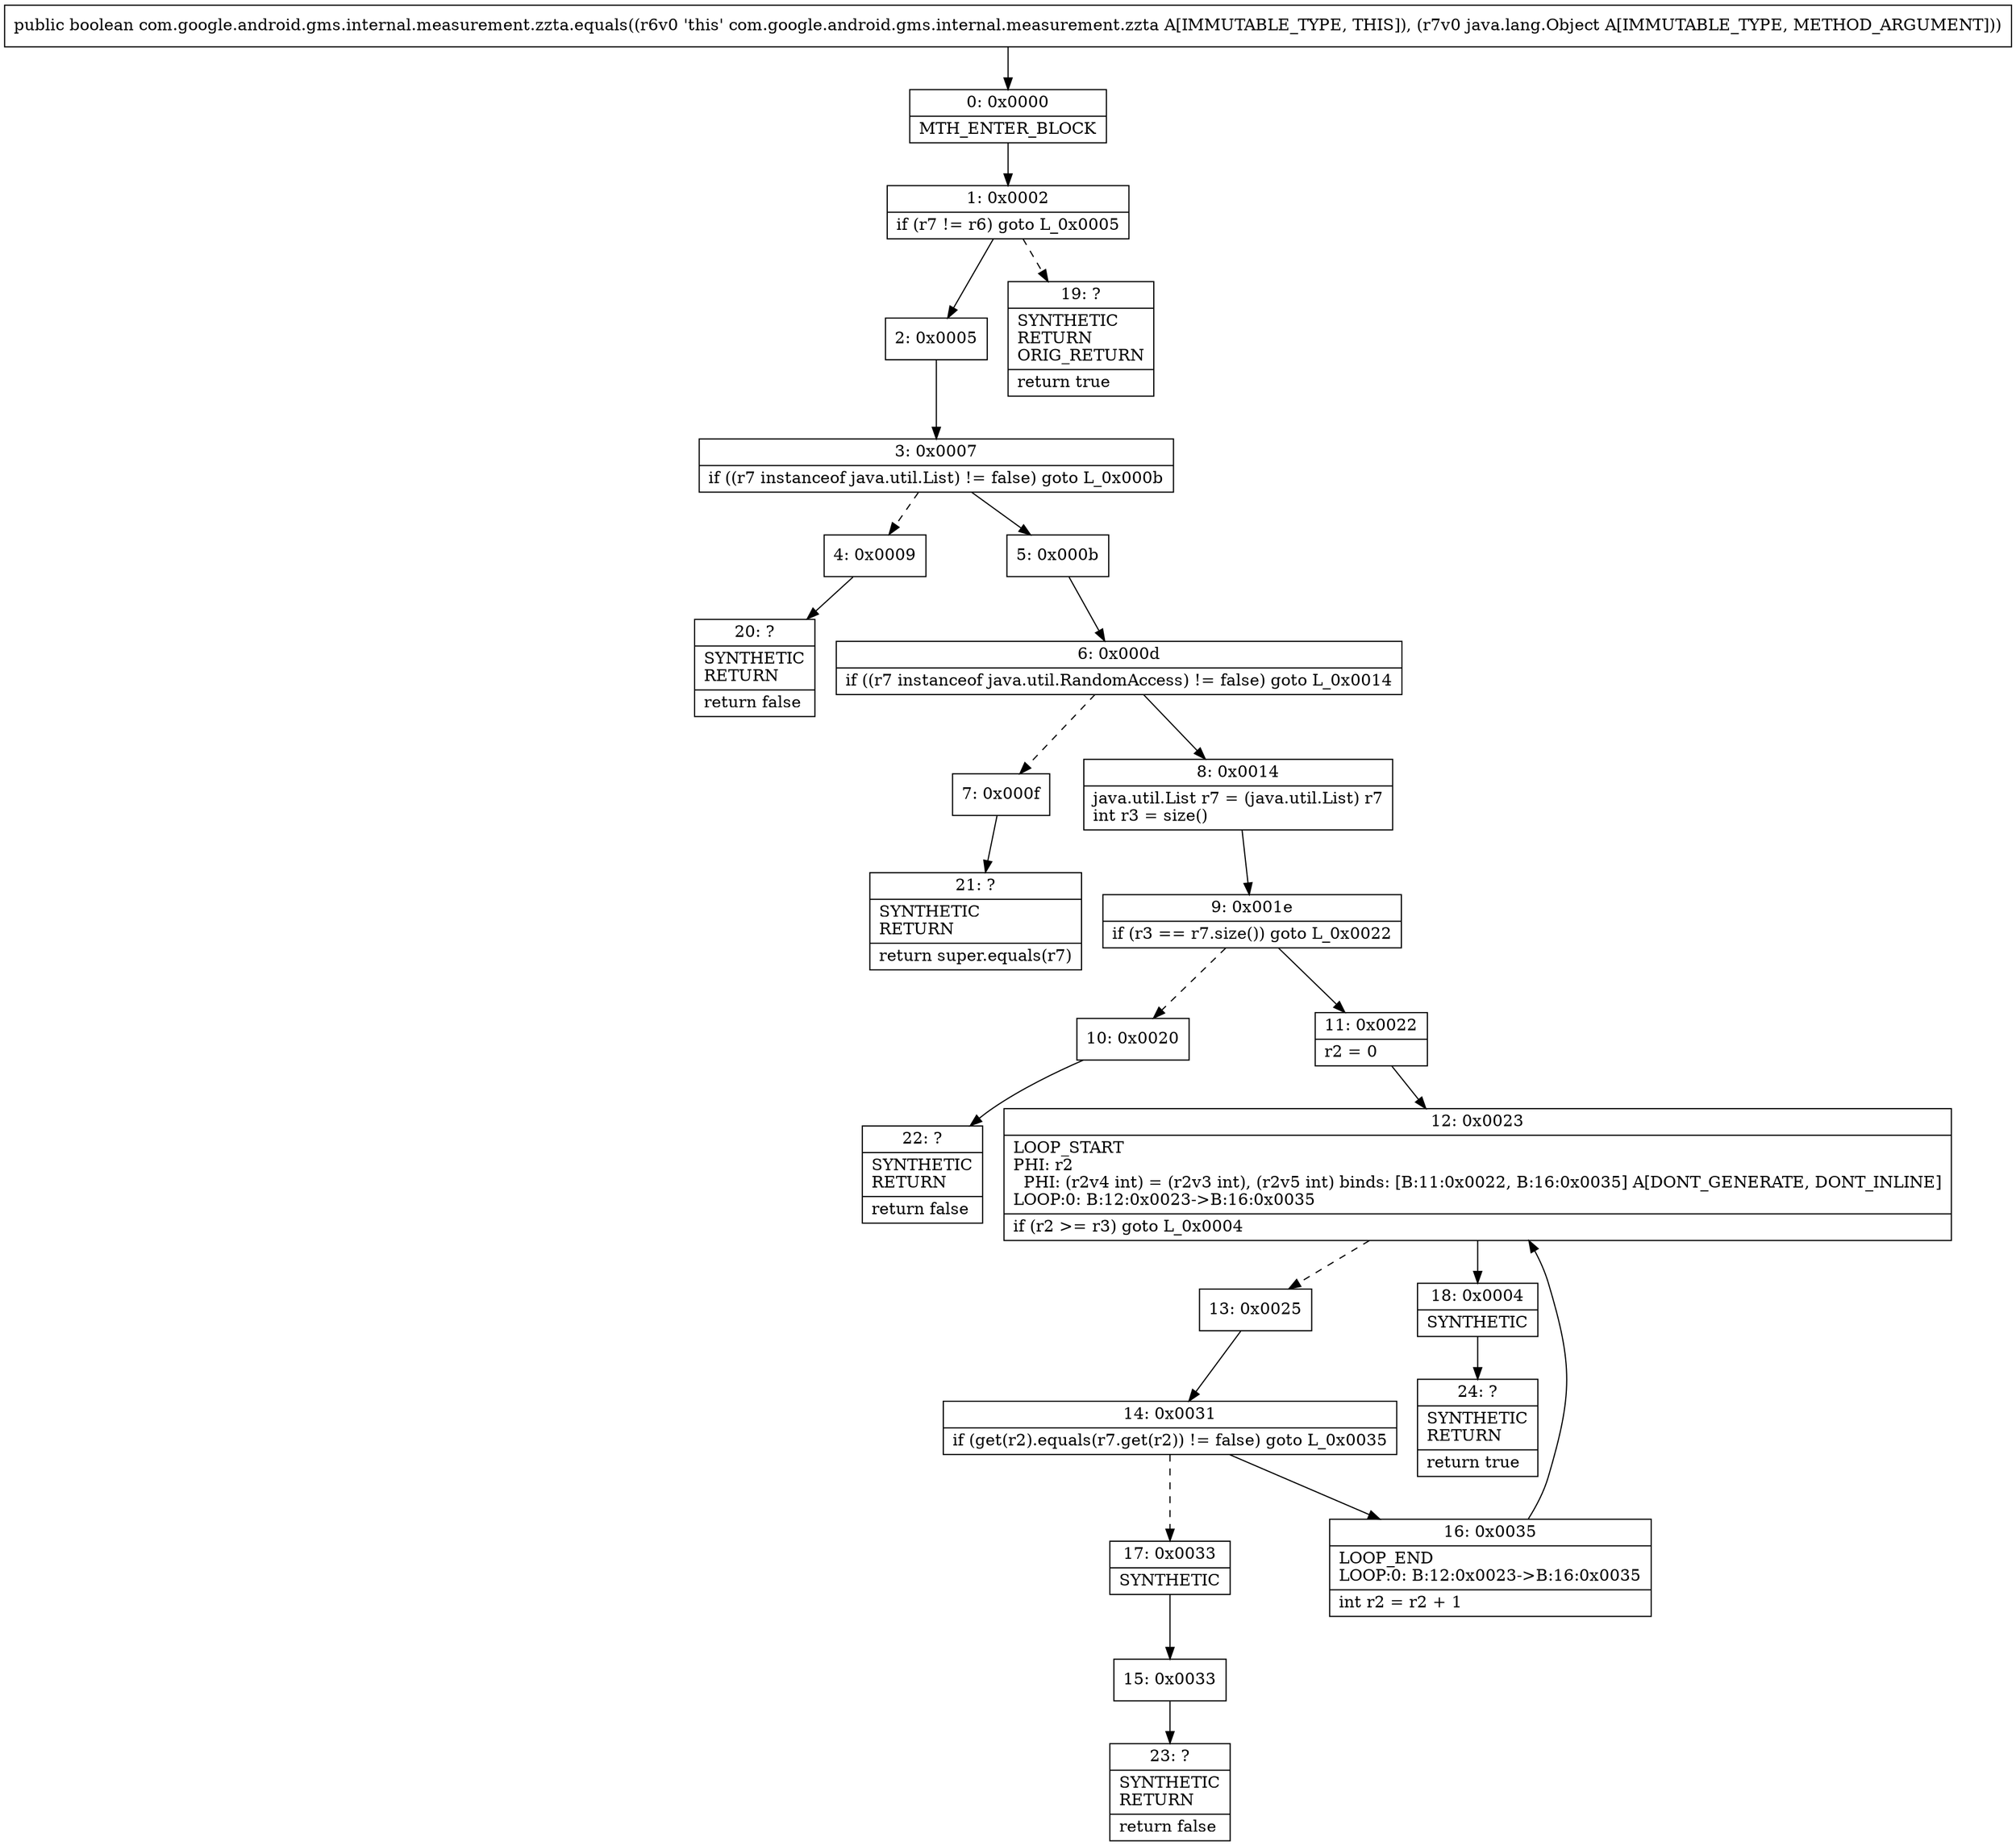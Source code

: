 digraph "CFG forcom.google.android.gms.internal.measurement.zzta.equals(Ljava\/lang\/Object;)Z" {
Node_0 [shape=record,label="{0\:\ 0x0000|MTH_ENTER_BLOCK\l}"];
Node_1 [shape=record,label="{1\:\ 0x0002|if (r7 != r6) goto L_0x0005\l}"];
Node_2 [shape=record,label="{2\:\ 0x0005}"];
Node_3 [shape=record,label="{3\:\ 0x0007|if ((r7 instanceof java.util.List) != false) goto L_0x000b\l}"];
Node_4 [shape=record,label="{4\:\ 0x0009}"];
Node_5 [shape=record,label="{5\:\ 0x000b}"];
Node_6 [shape=record,label="{6\:\ 0x000d|if ((r7 instanceof java.util.RandomAccess) != false) goto L_0x0014\l}"];
Node_7 [shape=record,label="{7\:\ 0x000f}"];
Node_8 [shape=record,label="{8\:\ 0x0014|java.util.List r7 = (java.util.List) r7\lint r3 = size()\l}"];
Node_9 [shape=record,label="{9\:\ 0x001e|if (r3 == r7.size()) goto L_0x0022\l}"];
Node_10 [shape=record,label="{10\:\ 0x0020}"];
Node_11 [shape=record,label="{11\:\ 0x0022|r2 = 0\l}"];
Node_12 [shape=record,label="{12\:\ 0x0023|LOOP_START\lPHI: r2 \l  PHI: (r2v4 int) = (r2v3 int), (r2v5 int) binds: [B:11:0x0022, B:16:0x0035] A[DONT_GENERATE, DONT_INLINE]\lLOOP:0: B:12:0x0023\-\>B:16:0x0035\l|if (r2 \>= r3) goto L_0x0004\l}"];
Node_13 [shape=record,label="{13\:\ 0x0025}"];
Node_14 [shape=record,label="{14\:\ 0x0031|if (get(r2).equals(r7.get(r2)) != false) goto L_0x0035\l}"];
Node_15 [shape=record,label="{15\:\ 0x0033}"];
Node_16 [shape=record,label="{16\:\ 0x0035|LOOP_END\lLOOP:0: B:12:0x0023\-\>B:16:0x0035\l|int r2 = r2 + 1\l}"];
Node_17 [shape=record,label="{17\:\ 0x0033|SYNTHETIC\l}"];
Node_18 [shape=record,label="{18\:\ 0x0004|SYNTHETIC\l}"];
Node_19 [shape=record,label="{19\:\ ?|SYNTHETIC\lRETURN\lORIG_RETURN\l|return true\l}"];
Node_20 [shape=record,label="{20\:\ ?|SYNTHETIC\lRETURN\l|return false\l}"];
Node_21 [shape=record,label="{21\:\ ?|SYNTHETIC\lRETURN\l|return super.equals(r7)\l}"];
Node_22 [shape=record,label="{22\:\ ?|SYNTHETIC\lRETURN\l|return false\l}"];
Node_23 [shape=record,label="{23\:\ ?|SYNTHETIC\lRETURN\l|return false\l}"];
Node_24 [shape=record,label="{24\:\ ?|SYNTHETIC\lRETURN\l|return true\l}"];
MethodNode[shape=record,label="{public boolean com.google.android.gms.internal.measurement.zzta.equals((r6v0 'this' com.google.android.gms.internal.measurement.zzta A[IMMUTABLE_TYPE, THIS]), (r7v0 java.lang.Object A[IMMUTABLE_TYPE, METHOD_ARGUMENT])) }"];
MethodNode -> Node_0;
Node_0 -> Node_1;
Node_1 -> Node_2;
Node_1 -> Node_19[style=dashed];
Node_2 -> Node_3;
Node_3 -> Node_4[style=dashed];
Node_3 -> Node_5;
Node_4 -> Node_20;
Node_5 -> Node_6;
Node_6 -> Node_7[style=dashed];
Node_6 -> Node_8;
Node_7 -> Node_21;
Node_8 -> Node_9;
Node_9 -> Node_10[style=dashed];
Node_9 -> Node_11;
Node_10 -> Node_22;
Node_11 -> Node_12;
Node_12 -> Node_13[style=dashed];
Node_12 -> Node_18;
Node_13 -> Node_14;
Node_14 -> Node_16;
Node_14 -> Node_17[style=dashed];
Node_15 -> Node_23;
Node_16 -> Node_12;
Node_17 -> Node_15;
Node_18 -> Node_24;
}

